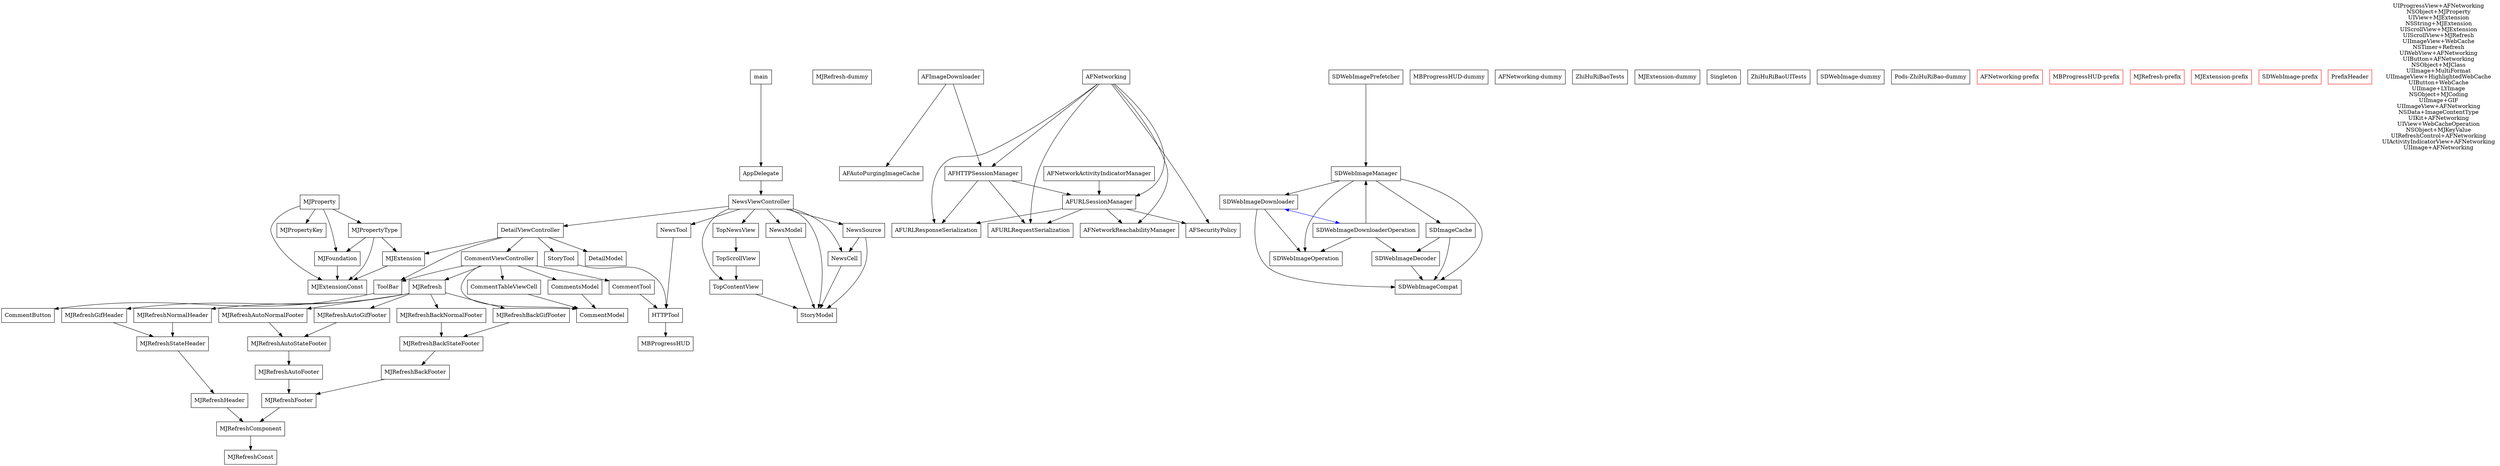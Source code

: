 digraph G {
	node [shape=box];
	"MJRefreshFooter" -> "MJRefreshComponent";
	"CommentModel" -> {};
	"MJRefresh-dummy" -> {};
	"AFNetworkActivityIndicatorManager" -> "AFURLSessionManager";
	"MJRefreshBackGifFooter" -> "MJRefreshBackStateFooter";
	"MJRefreshBackFooter" -> "MJRefreshFooter";
	"CommentTableViewCell" -> "CommentModel";
	"MJExtension" -> "MJExtensionConst";
	"SDWebImageDecoder" -> "SDWebImageCompat";
	"MBProgressHUD" -> {};
	"MJExtensionConst" -> {};
	"AFSecurityPolicy" -> {};
	"MJRefreshBackNormalFooter" -> "MJRefreshBackStateFooter";
	"MBProgressHUD-dummy" -> {};
	"TopScrollView" -> "TopContentView";
	"MJRefreshConst" -> {};
	"SDWebImageOperation" -> {};
	"AFURLSessionManager" -> "AFURLRequestSerialization";
	"AFURLSessionManager" -> "AFURLResponseSerialization";
	"AFURLSessionManager" -> "AFNetworkReachabilityManager";
	"AFURLSessionManager" -> "AFSecurityPolicy";
	"SDWebImageDownloaderOperation" -> "SDWebImageManager";
	"SDWebImageDownloaderOperation" -> "SDWebImageDecoder";
	"SDWebImageDownloaderOperation" -> "SDWebImageOperation";
	"MJRefreshAutoNormalFooter" -> "MJRefreshAutoStateFooter";
	"MJRefreshHeader" -> "MJRefreshComponent";
	"SDWebImageCompat" -> {};
	"AFURLResponseSerialization" -> {};
	"CommentTool" -> "HTTPTool";
	"HTTPTool" -> "MBProgressHUD";
	"MJRefreshBackStateFooter" -> "MJRefreshBackFooter";
	"MJProperty" -> "MJExtensionConst";
	"MJProperty" -> "MJPropertyKey";
	"MJProperty" -> "MJPropertyType";
	"MJProperty" -> "MJFoundation";
	"AFNetworking-dummy" -> {};
	"NewsCell" -> "StoryModel";
	"DetailViewController" -> "StoryTool";
	"DetailViewController" -> "CommentViewController";
	"DetailViewController" -> "DetailModel";
	"DetailViewController" -> "MJExtension";
	"DetailViewController" -> "ToolBar";
	"AFImageDownloader" -> "AFHTTPSessionManager";
	"AFImageDownloader" -> "AFAutoPurgingImageCache";
	"ZhiHuRiBaoTests" -> {};
	"AFAutoPurgingImageCache" -> {};
	"ToolBar" -> "CommentButton";
	"AFNetworking" -> "AFSecurityPolicy";
	"AFNetworking" -> "AFNetworkReachabilityManager";
	"AFNetworking" -> "AFURLResponseSerialization";
	"AFNetworking" -> "AFURLRequestSerialization";
	"AFNetworking" -> "AFURLSessionManager";
	"AFNetworking" -> "AFHTTPSessionManager";
	"CommentsModel" -> "CommentModel";
	"MJExtension-dummy" -> {};
	"main" -> "AppDelegate";
	"NewsViewController" -> "StoryModel";
	"NewsViewController" -> "TopNewsView";
	"NewsViewController" -> "TopContentView";
	"NewsViewController" -> "DetailViewController";
	"NewsViewController" -> "NewsCell";
	"NewsViewController" -> "NewsTool";
	"NewsViewController" -> "NewsModel";
	"NewsViewController" -> "NewsSource";
	"MJRefreshNormalHeader" -> "MJRefreshStateHeader";
	"MJRefreshAutoGifFooter" -> "MJRefreshAutoStateFooter";
	"AFNetworkReachabilityManager" -> {};
	"AFHTTPSessionManager" -> "AFURLRequestSerialization";
	"AFHTTPSessionManager" -> "AFURLResponseSerialization";
	"AFHTTPSessionManager" -> "AFURLSessionManager";
	"NewsSource" -> "NewsCell";
	"NewsSource" -> "StoryModel";
	"TopNewsView" -> "TopScrollView";
	"MJFoundation" -> "MJExtensionConst";
	"AppDelegate" -> "NewsViewController";
	"SDWebImageManager" -> "SDWebImageCompat";
	"SDWebImageManager" -> "SDWebImageOperation";
	"SDWebImageManager" -> "SDWebImageDownloader";
	"SDWebImageManager" -> "SDImageCache";
	"MJRefreshAutoStateFooter" -> "MJRefreshAutoFooter";
	"SDWebImagePrefetcher" -> "SDWebImageManager";
	"CommentViewController" -> "CommentModel";
	"CommentViewController" -> "CommentTool";
	"CommentViewController" -> "MJRefresh";
	"CommentViewController" -> "CommentsModel";
	"CommentViewController" -> "CommentTableViewCell";
	"CommentViewController" -> "ToolBar";
	"StoryTool" -> "HTTPTool";
	"MJPropertyType" -> "MJExtensionConst";
	"MJPropertyType" -> "MJFoundation";
	"MJPropertyType" -> "MJExtension";
	"SDImageCache" -> "SDWebImageCompat";
	"SDImageCache" -> "SDWebImageDecoder";
	"SDWebImageDownloader" -> "SDWebImageCompat";
	"SDWebImageDownloader" -> "SDWebImageOperation";
	"Singleton" -> {};
	"ZhiHuRiBaoUITests" -> {};
	"StoryModel" -> {};
	"MJRefreshAutoFooter" -> "MJRefreshFooter";
	"MJRefreshStateHeader" -> "MJRefreshHeader";
	"SDWebImage-dummy" -> {};
	"TopContentView" -> "StoryModel";
	"MJRefresh" -> "MJRefreshNormalHeader";
	"MJRefresh" -> "MJRefreshBackNormalFooter";
	"MJRefresh" -> "MJRefreshAutoGifFooter";
	"MJRefresh" -> "MJRefreshBackGifFooter";
	"MJRefresh" -> "MJRefreshGifHeader";
	"MJRefresh" -> "MJRefreshAutoNormalFooter";
	"MJPropertyKey" -> {};
	"Pods-ZhiHuRiBao-dummy" -> {};
	"MJRefreshComponent" -> "MJRefreshConst";
	"AFURLRequestSerialization" -> {};
	"NewsTool" -> "HTTPTool";
	"CommentButton" -> {};
	"MJRefreshGifHeader" -> "MJRefreshStateHeader";
	"DetailModel" -> {};
	"NewsModel" -> "StoryModel";
	
	"AFNetworking-prefix" [color=red];
	"MBProgressHUD-prefix" [color=red];
	"MJRefresh-prefix" [color=red];
	"MJExtension-prefix" [color=red];
	"SDWebImage-prefix" [color=red];
	"PrefixHeader" [color=red];
	
	edge [color=blue, dir=both];
	"SDWebImageDownloader" -> "SDWebImageDownloaderOperation";
	
	edge [color=black];
	node [shape=plaintext];
	"Categories" [label="UIProgressView+AFNetworking\nNSObject+MJProperty\nUIView+MJExtension\nNSString+MJExtension\nUIScrollView+MJExtension\nUIScrollView+MJRefresh\nUIImageView+WebCache\nNSTimer+Refresh\nUIWebView+AFNetworking\nUIButton+AFNetworking\nNSObject+MJClass\nUIImage+MultiFormat\nUIImageView+HighlightedWebCache\nUIButton+WebCache\nUIImage+LYImage\nNSObject+MJCoding\nUIImage+GIF\nUIImageView+AFNetworking\nNSData+ImageContentType\nUIKit+AFNetworking\nUIView+WebCacheOperation\nNSObject+MJKeyValue\nUIRefreshControl+AFNetworking\nUIActivityIndicatorView+AFNetworking\nUIImage+AFNetworking"];
}

